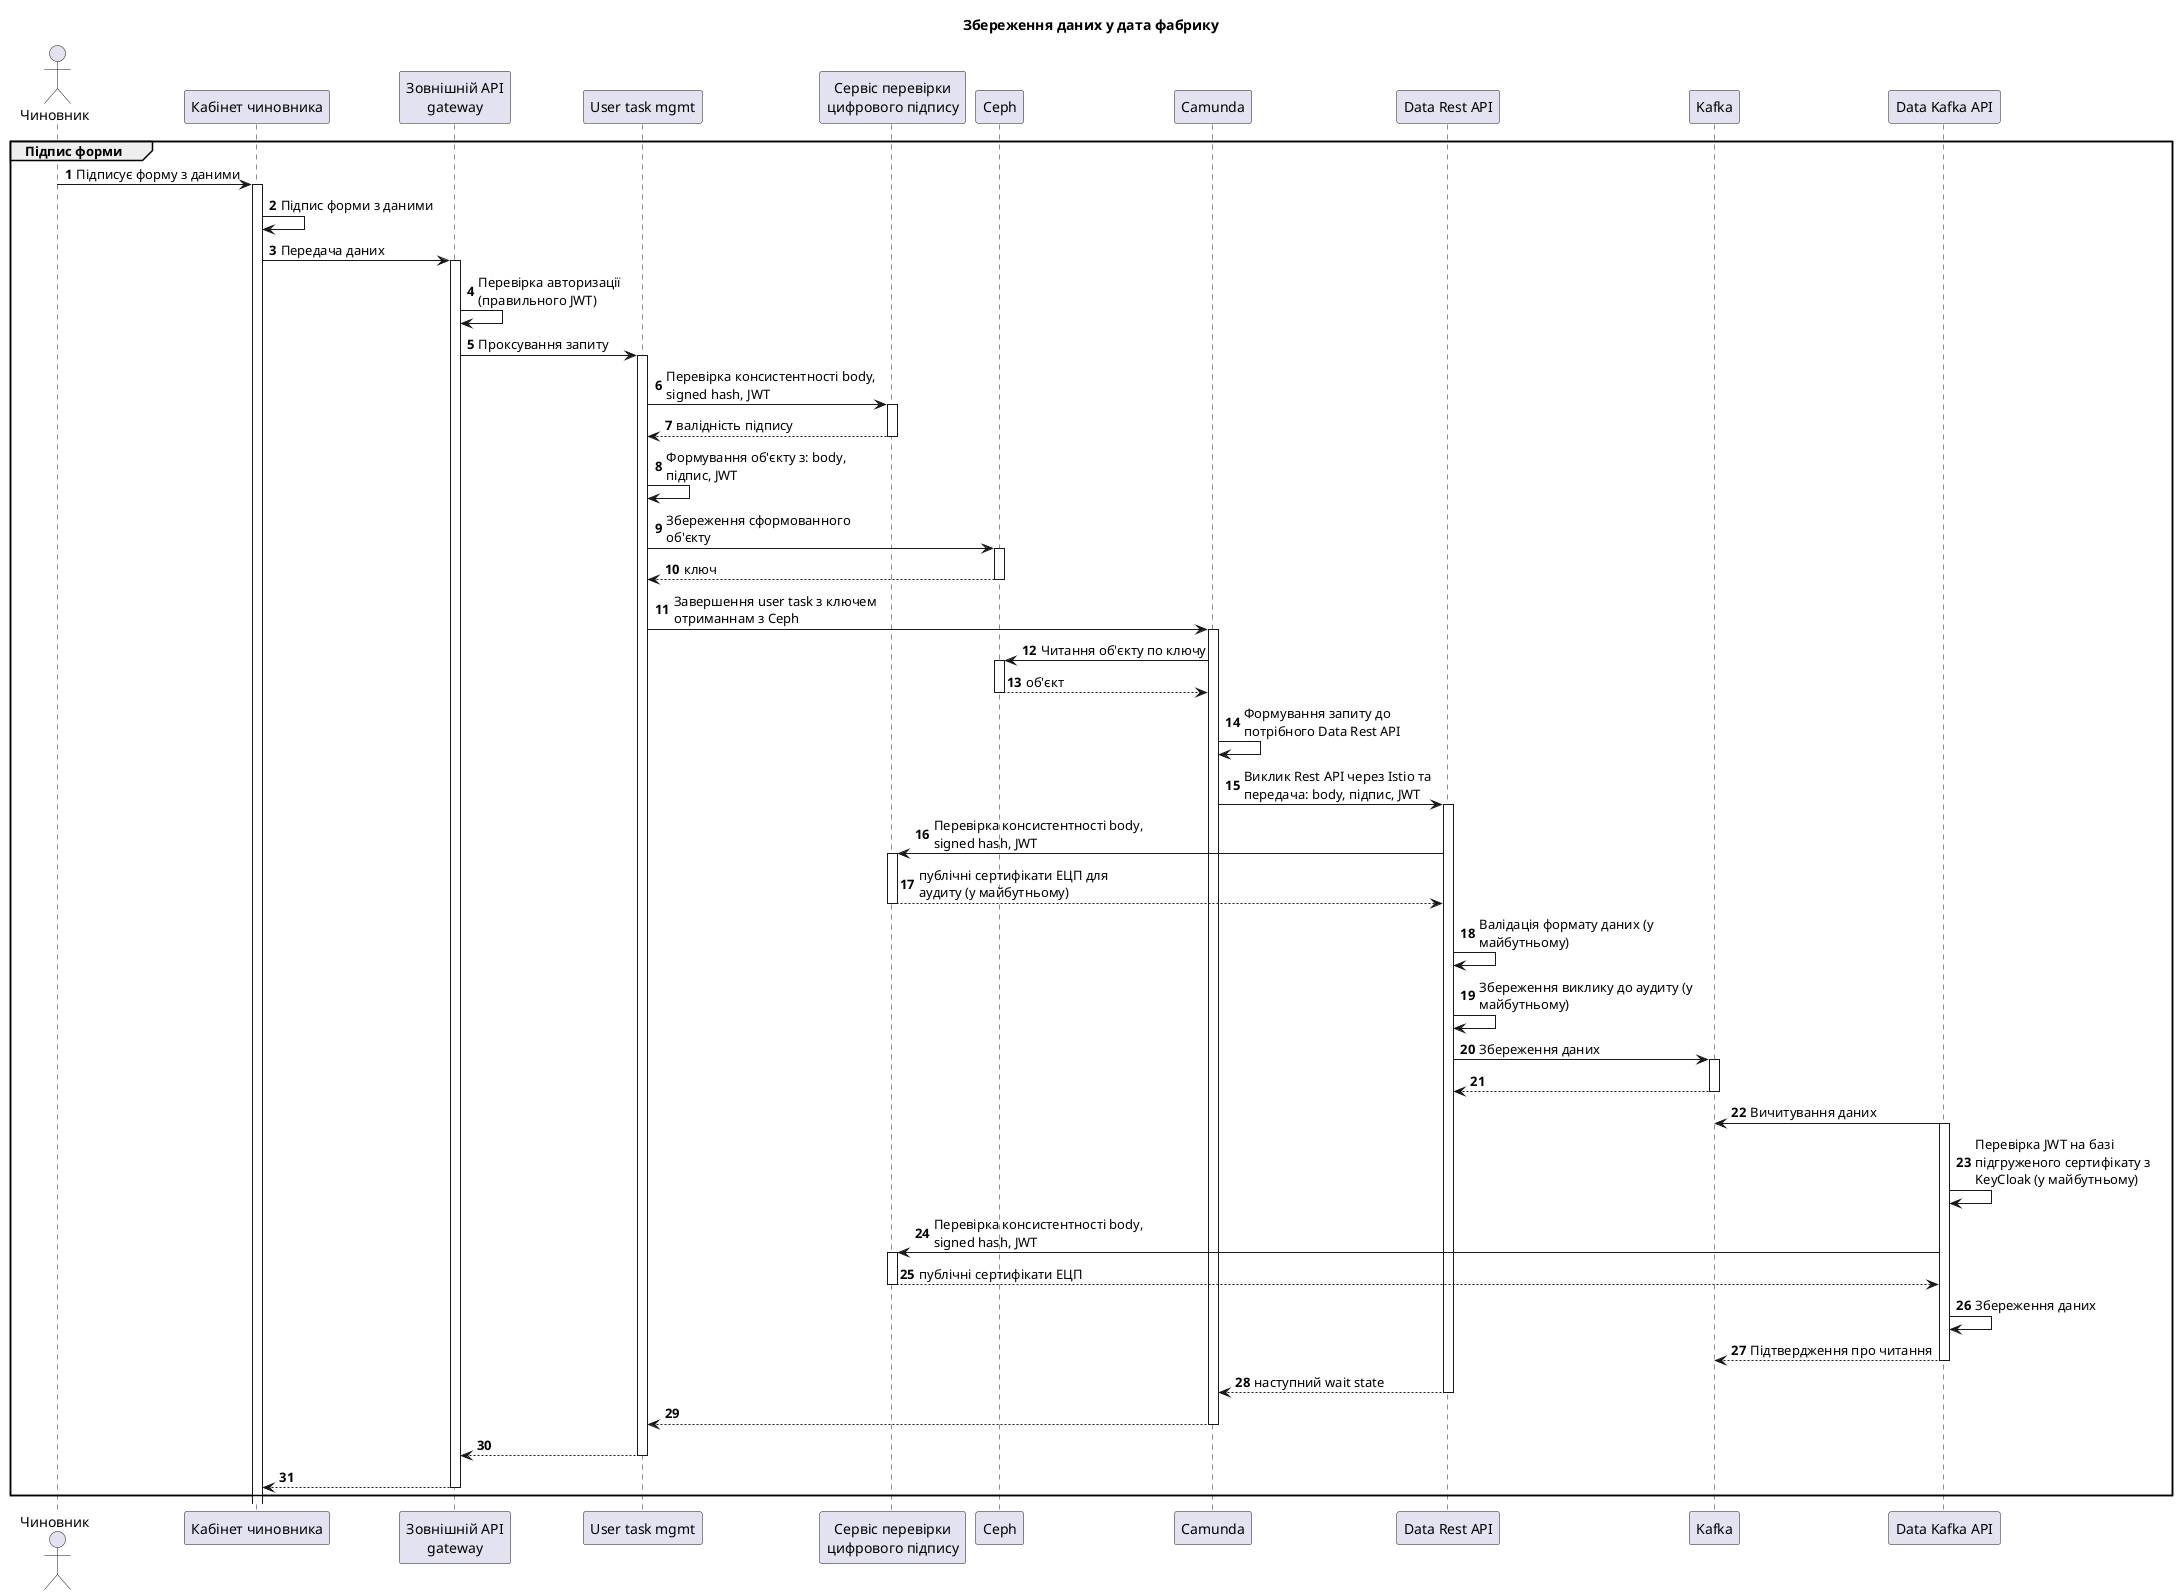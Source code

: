 @startuml
actor "Чиновник" as officer order 10
participant "Кабінет чиновника" as officer_portal  order 20
participant "Зовнішній API\ngateway" as gateway  order 30
participant "User task mgmt" as user_task_management  order 40
participant "Сервіс перевірки\nцифрового підпису" as digital_sign_service  order 50
participant "Ceph" as ceph  order 60
participant "Camunda" as bmps_service  order 70
participant "Data Rest API" as data_rest  order 80
participant "Kafka" as kafka order 90
participant "Data Kafka API" as data_kafka_api order 100

title Збереження даних у дата фабрику

autonumber
skinparam maxMessageSize 220

group Підпис форми
  officer -> officer_portal: Підписує форму з даними
  activate officer_portal
    officer_portal -> officer_portal: Підпис форми з даними
    officer_portal -> gateway: Передача даних
    activate gateway
      gateway -> gateway: Перевірка авторизації (правильного JWT)
      gateway -> user_task_management: Проксування запиту
      activate user_task_management
        user_task_management -> digital_sign_service: Перевірка консистентності body, signed hash, JWT
        activate digital_sign_service
        return  валідність підпису
        user_task_management -> user_task_management: Формування об'єкту з: body, підпис, JWT
        user_task_management -> ceph: Збереження сформованного об'єкту
        activate ceph
        return  ключ
        user_task_management -> bmps_service: Завершення user task з ключем отриманнам з Ceph
        activate bmps_service
          bmps_service -> ceph: Читання об'єкту по ключу
          activate ceph
          return  об'єкт
          bmps_service -> bmps_service: Формування запиту до потрібного Data Rest APІ
          bmps_service -> data_rest: Виклик Rest API через Istio та передача: body, підпис, JWT
          activate data_rest
            data_rest -> digital_sign_service: Перевірка консистентності body, signed hash, JWT
            activate digital_sign_service
            return  публічні сертифікати ЕЦП для аудиту (у майбутньому)
            data_rest -> data_rest: Валідація формату даних (у майбутньому)
            data_rest -> data_rest: Збереження виклику до аудиту (у майбутньому)
            data_rest -> kafka: Збереження даних
            activate kafka
            return
            kafka <- data_kafka_api: Вичитування даних
            activate data_kafka_api
              data_kafka_api -> data_kafka_api: Перевірка JWT на базі підгруженого сертифікату з KeyCloak (у майбутньому)
              data_kafka_api -> digital_sign_service: Перевірка консистентності body, signed hash, JWT
              activate digital_sign_service
              return  публічні сертифікати ЕЦП
              data_kafka_api -> data_kafka_api: Збереження даних
              kafka <-- data_kafka_api: Підтвердження про читання
            deactivate data_kafka_api
        return наступний wait state

      return
    return
   return
end
@enduml